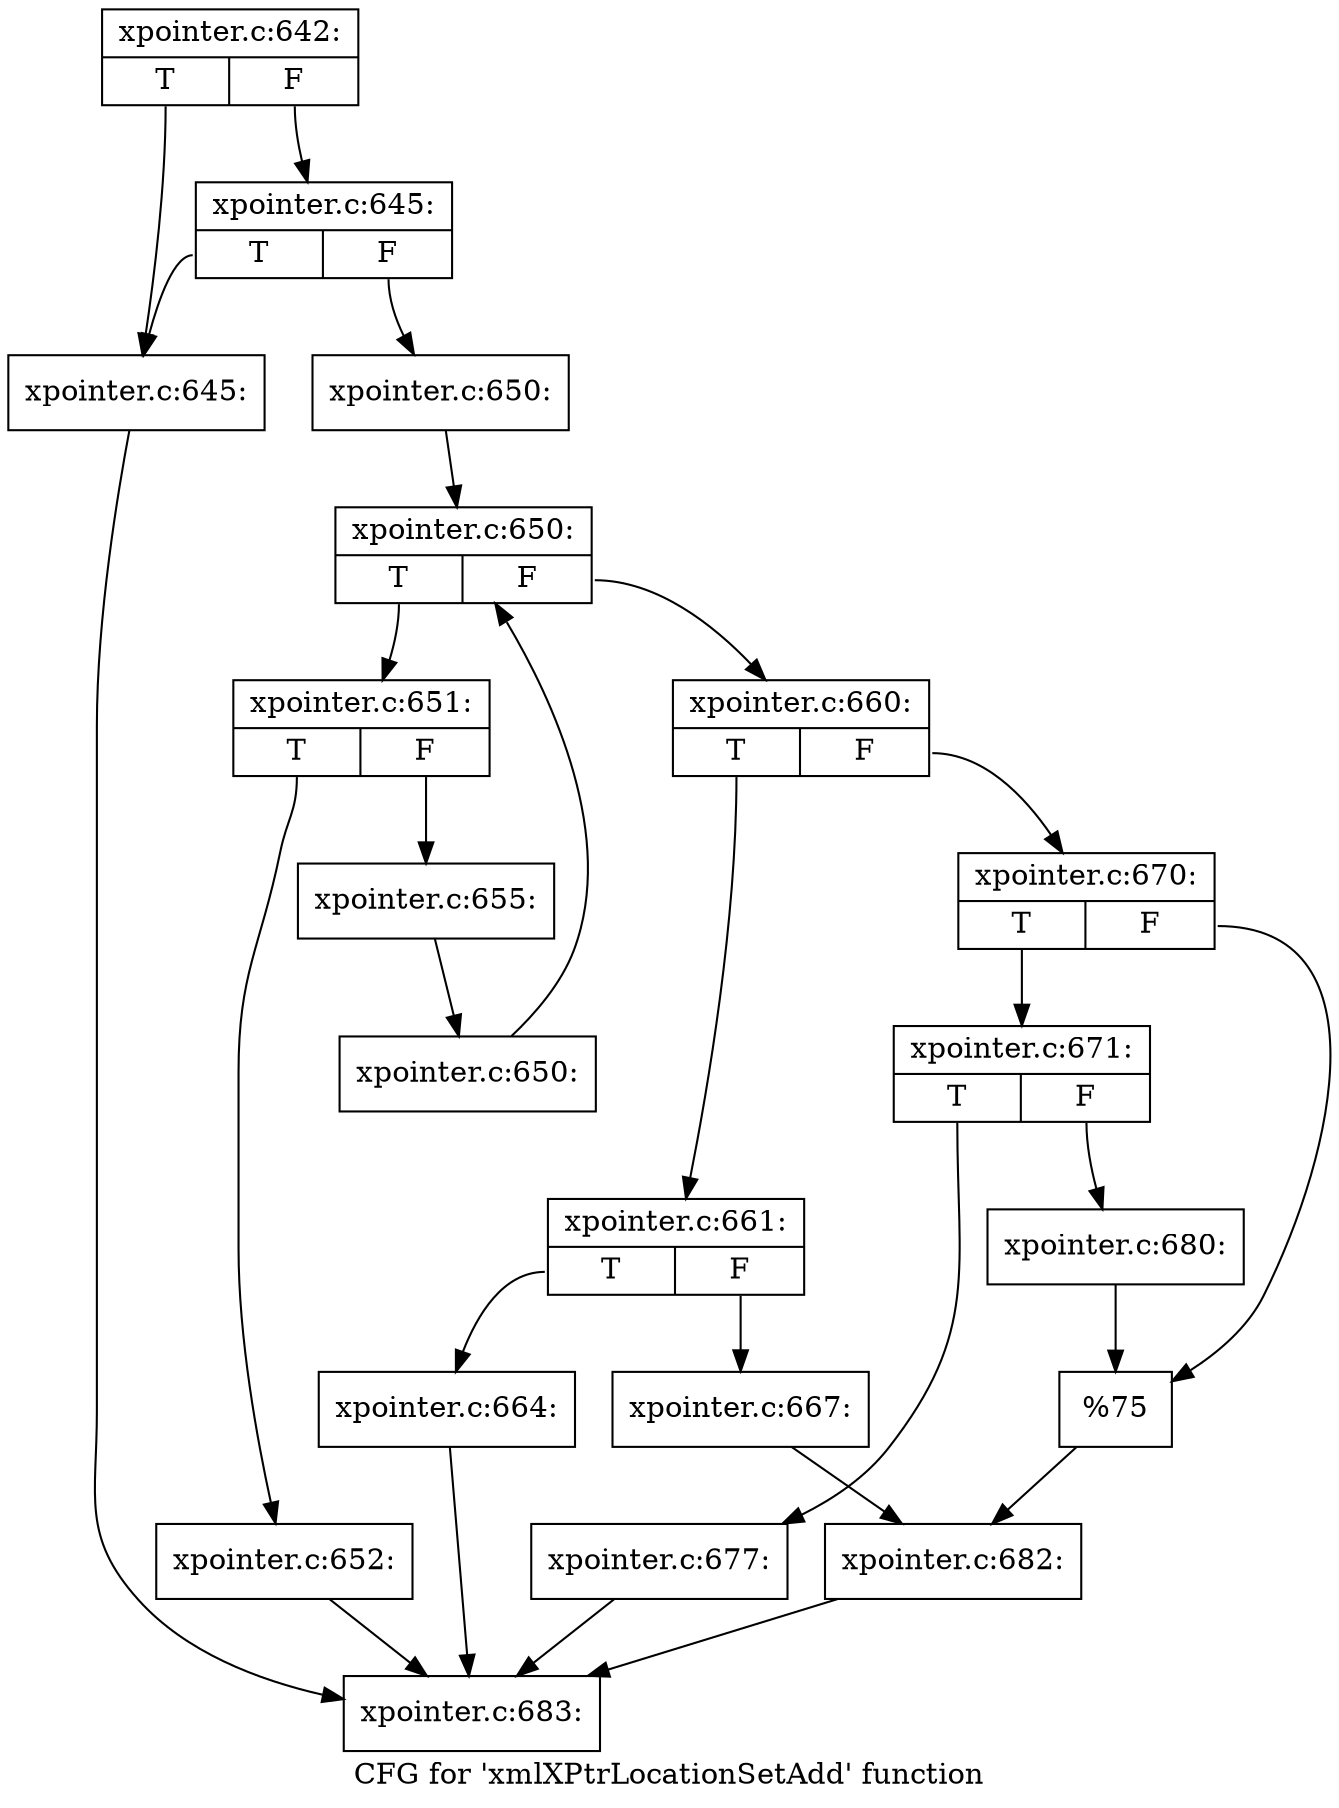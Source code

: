 digraph "CFG for 'xmlXPtrLocationSetAdd' function" {
	label="CFG for 'xmlXPtrLocationSetAdd' function";

	Node0x50d78a0 [shape=record,label="{xpointer.c:642:|{<s0>T|<s1>F}}"];
	Node0x50d78a0:s0 -> Node0x50d83b0;
	Node0x50d78a0:s1 -> Node0x50d8450;
	Node0x50d8450 [shape=record,label="{xpointer.c:645:|{<s0>T|<s1>F}}"];
	Node0x50d8450:s0 -> Node0x50d83b0;
	Node0x50d8450:s1 -> Node0x50d8400;
	Node0x50d83b0 [shape=record,label="{xpointer.c:645:}"];
	Node0x50d83b0 -> Node0x50d7bd0;
	Node0x50d8400 [shape=record,label="{xpointer.c:650:}"];
	Node0x50d8400 -> Node0x50d8b90;
	Node0x50d8b90 [shape=record,label="{xpointer.c:650:|{<s0>T|<s1>F}}"];
	Node0x50d8b90:s0 -> Node0x50b6030;
	Node0x50d8b90:s1 -> Node0x50d89f0;
	Node0x50b6030 [shape=record,label="{xpointer.c:651:|{<s0>T|<s1>F}}"];
	Node0x50b6030:s0 -> Node0x50d94d0;
	Node0x50b6030:s1 -> Node0x50d9520;
	Node0x50d94d0 [shape=record,label="{xpointer.c:652:}"];
	Node0x50d94d0 -> Node0x50d7bd0;
	Node0x50d9520 [shape=record,label="{xpointer.c:655:}"];
	Node0x50d9520 -> Node0x50b5fa0;
	Node0x50b5fa0 [shape=record,label="{xpointer.c:650:}"];
	Node0x50b5fa0 -> Node0x50d8b90;
	Node0x50d89f0 [shape=record,label="{xpointer.c:660:|{<s0>T|<s1>F}}"];
	Node0x50d89f0:s0 -> Node0x50a7460;
	Node0x50d89f0:s1 -> Node0x50da150;
	Node0x50a7460 [shape=record,label="{xpointer.c:661:|{<s0>T|<s1>F}}"];
	Node0x50a7460:s0 -> Node0x50ba2a0;
	Node0x50a7460:s1 -> Node0x50ba2f0;
	Node0x50ba2a0 [shape=record,label="{xpointer.c:664:}"];
	Node0x50ba2a0 -> Node0x50d7bd0;
	Node0x50ba2f0 [shape=record,label="{xpointer.c:667:}"];
	Node0x50ba2f0 -> Node0x50d9b30;
	Node0x50da150 [shape=record,label="{xpointer.c:670:|{<s0>T|<s1>F}}"];
	Node0x50da150:s0 -> Node0x50bb230;
	Node0x50da150:s1 -> Node0x50bb280;
	Node0x50bb230 [shape=record,label="{xpointer.c:671:|{<s0>T|<s1>F}}"];
	Node0x50bb230:s0 -> Node0x50e0530;
	Node0x50bb230:s1 -> Node0x50e0580;
	Node0x50e0530 [shape=record,label="{xpointer.c:677:}"];
	Node0x50e0530 -> Node0x50d7bd0;
	Node0x50e0580 [shape=record,label="{xpointer.c:680:}"];
	Node0x50e0580 -> Node0x50bb280;
	Node0x50bb280 [shape=record,label="{%75}"];
	Node0x50bb280 -> Node0x50d9b30;
	Node0x50d9b30 [shape=record,label="{xpointer.c:682:}"];
	Node0x50d9b30 -> Node0x50d7bd0;
	Node0x50d7bd0 [shape=record,label="{xpointer.c:683:}"];
}
